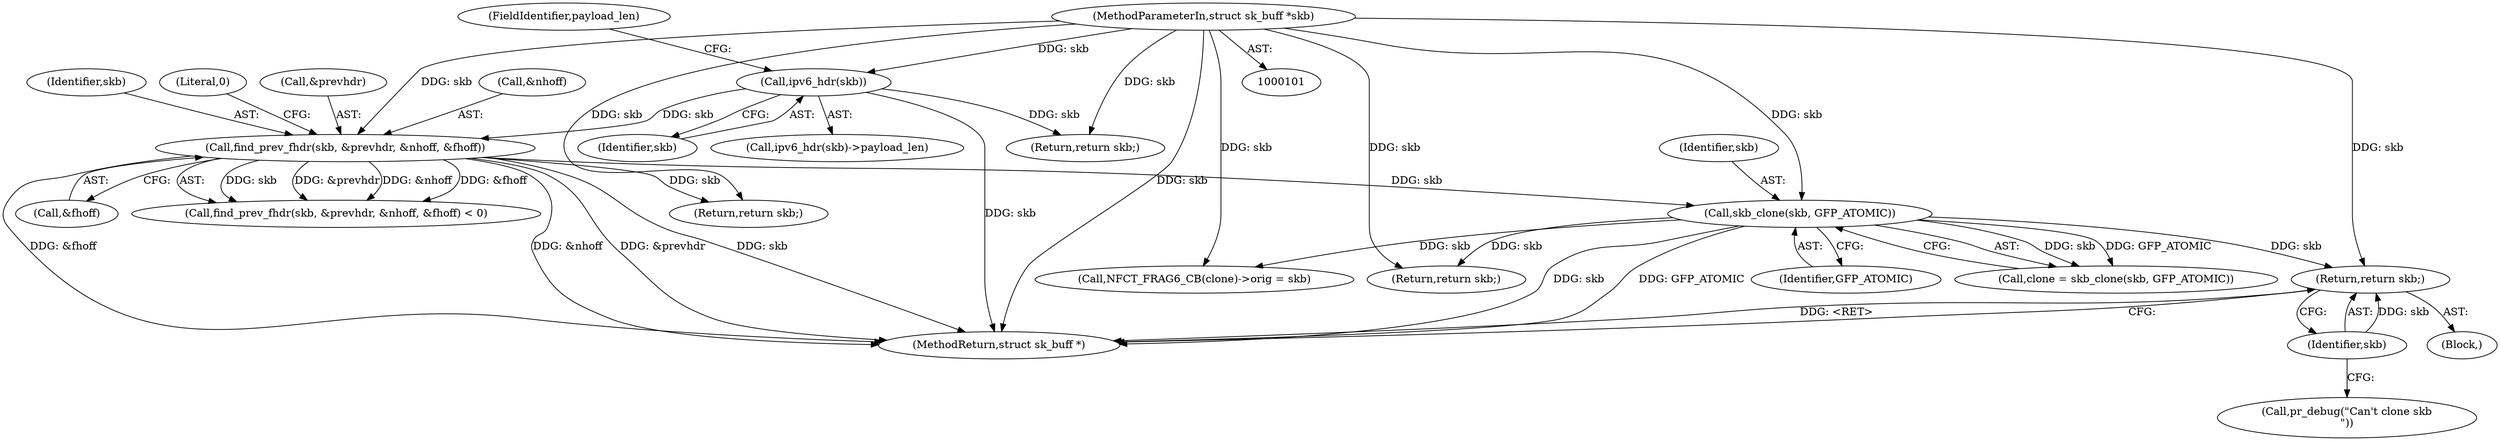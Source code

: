 digraph "0_linux_9e2dcf72023d1447f09c47d77c99b0c49659e5ce@pointer" {
"1000159" [label="(Return,return skb;)"];
"1000160" [label="(Identifier,skb)"];
"1000149" [label="(Call,skb_clone(skb, GFP_ATOMIC))"];
"1000136" [label="(Call,find_prev_fhdr(skb, &prevhdr, &nhoff, &fhoff))"];
"1000125" [label="(Call,ipv6_hdr(skb))"];
"1000102" [label="(MethodParameterIn,struct sk_buff *skb)"];
"1000157" [label="(Call,pr_debug(\"Can't clone skb\n\"))"];
"1000142" [label="(Call,&fhoff)"];
"1000138" [label="(Call,&prevhdr)"];
"1000140" [label="(Call,&nhoff)"];
"1000156" [label="(Block,)"];
"1000136" [label="(Call,find_prev_fhdr(skb, &prevhdr, &nhoff, &fhoff))"];
"1000161" [label="(Call,NFCT_FRAG6_CB(clone)->orig = skb)"];
"1000135" [label="(Call,find_prev_fhdr(skb, &prevhdr, &nhoff, &fhoff) < 0)"];
"1000150" [label="(Identifier,skb)"];
"1000151" [label="(Identifier,GFP_ATOMIC)"];
"1000147" [label="(Call,clone = skb_clone(skb, GFP_ATOMIC))"];
"1000160" [label="(Identifier,skb)"];
"1000149" [label="(Call,skb_clone(skb, GFP_ATOMIC))"];
"1000145" [label="(Return,return skb;)"];
"1000305" [label="(MethodReturn,struct sk_buff *)"];
"1000126" [label="(Identifier,skb)"];
"1000102" [label="(MethodParameterIn,struct sk_buff *skb)"];
"1000303" [label="(Return,return skb;)"];
"1000125" [label="(Call,ipv6_hdr(skb))"];
"1000132" [label="(Return,return skb;)"];
"1000137" [label="(Identifier,skb)"];
"1000127" [label="(FieldIdentifier,payload_len)"];
"1000159" [label="(Return,return skb;)"];
"1000124" [label="(Call,ipv6_hdr(skb)->payload_len)"];
"1000144" [label="(Literal,0)"];
"1000159" -> "1000156"  [label="AST: "];
"1000159" -> "1000160"  [label="CFG: "];
"1000160" -> "1000159"  [label="AST: "];
"1000305" -> "1000159"  [label="CFG: "];
"1000159" -> "1000305"  [label="DDG: <RET>"];
"1000160" -> "1000159"  [label="DDG: skb"];
"1000149" -> "1000159"  [label="DDG: skb"];
"1000102" -> "1000159"  [label="DDG: skb"];
"1000160" -> "1000157"  [label="CFG: "];
"1000149" -> "1000147"  [label="AST: "];
"1000149" -> "1000151"  [label="CFG: "];
"1000150" -> "1000149"  [label="AST: "];
"1000151" -> "1000149"  [label="AST: "];
"1000147" -> "1000149"  [label="CFG: "];
"1000149" -> "1000305"  [label="DDG: GFP_ATOMIC"];
"1000149" -> "1000305"  [label="DDG: skb"];
"1000149" -> "1000147"  [label="DDG: skb"];
"1000149" -> "1000147"  [label="DDG: GFP_ATOMIC"];
"1000136" -> "1000149"  [label="DDG: skb"];
"1000102" -> "1000149"  [label="DDG: skb"];
"1000149" -> "1000161"  [label="DDG: skb"];
"1000149" -> "1000303"  [label="DDG: skb"];
"1000136" -> "1000135"  [label="AST: "];
"1000136" -> "1000142"  [label="CFG: "];
"1000137" -> "1000136"  [label="AST: "];
"1000138" -> "1000136"  [label="AST: "];
"1000140" -> "1000136"  [label="AST: "];
"1000142" -> "1000136"  [label="AST: "];
"1000144" -> "1000136"  [label="CFG: "];
"1000136" -> "1000305"  [label="DDG: &fhoff"];
"1000136" -> "1000305"  [label="DDG: &nhoff"];
"1000136" -> "1000305"  [label="DDG: &prevhdr"];
"1000136" -> "1000305"  [label="DDG: skb"];
"1000136" -> "1000135"  [label="DDG: skb"];
"1000136" -> "1000135"  [label="DDG: &prevhdr"];
"1000136" -> "1000135"  [label="DDG: &nhoff"];
"1000136" -> "1000135"  [label="DDG: &fhoff"];
"1000125" -> "1000136"  [label="DDG: skb"];
"1000102" -> "1000136"  [label="DDG: skb"];
"1000136" -> "1000145"  [label="DDG: skb"];
"1000125" -> "1000124"  [label="AST: "];
"1000125" -> "1000126"  [label="CFG: "];
"1000126" -> "1000125"  [label="AST: "];
"1000127" -> "1000125"  [label="CFG: "];
"1000125" -> "1000305"  [label="DDG: skb"];
"1000102" -> "1000125"  [label="DDG: skb"];
"1000125" -> "1000132"  [label="DDG: skb"];
"1000102" -> "1000101"  [label="AST: "];
"1000102" -> "1000305"  [label="DDG: skb"];
"1000102" -> "1000132"  [label="DDG: skb"];
"1000102" -> "1000145"  [label="DDG: skb"];
"1000102" -> "1000161"  [label="DDG: skb"];
"1000102" -> "1000303"  [label="DDG: skb"];
}
